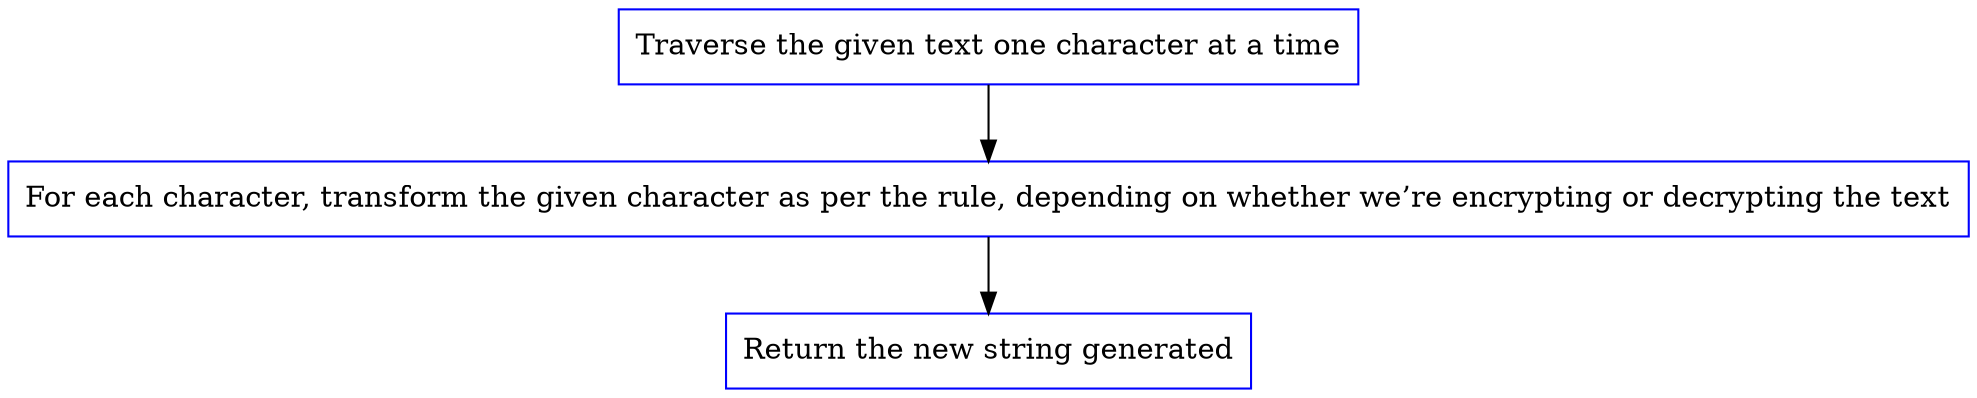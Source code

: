 digraph g{
  node [
            shape = "record"  
            color = "blue" 
    ]
  
  "Traverse the given text one character at a time" -> "For each character, transform the given character as per the rule, depending on whether we’re encrypting or decrypting the text";
    "For each character, transform the given character as per the rule, depending on whether we’re encrypting or decrypting the text"-> "Return the new string generated";
}
